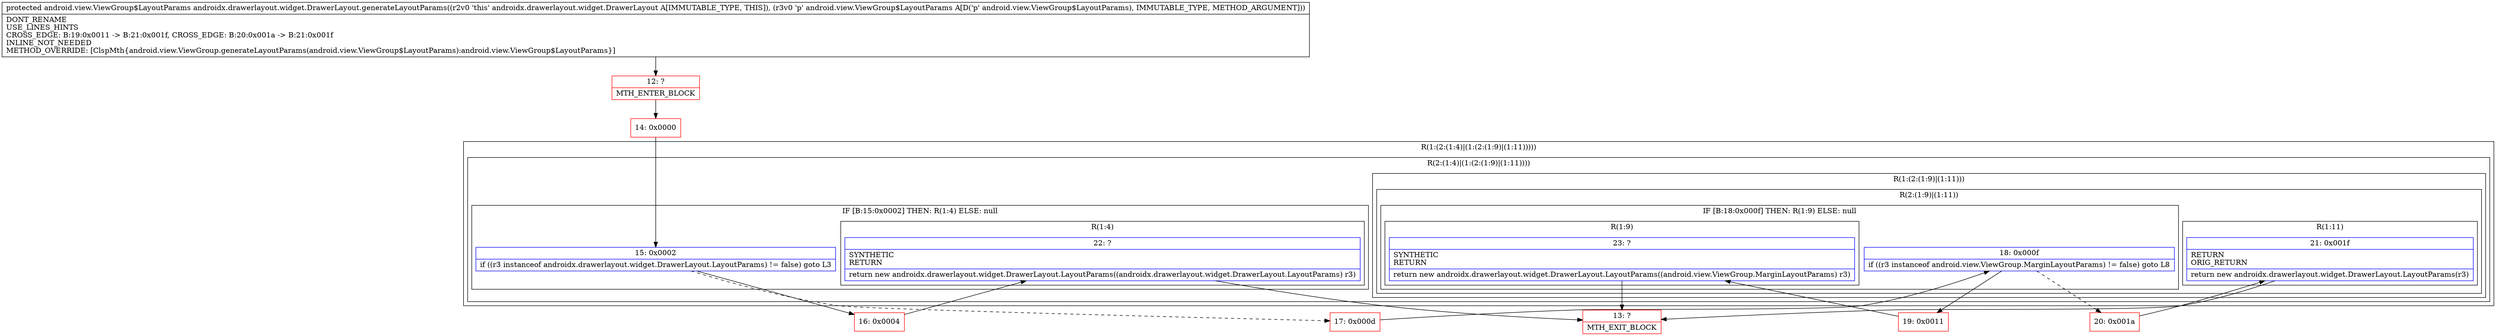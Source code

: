digraph "CFG forandroidx.drawerlayout.widget.DrawerLayout.generateLayoutParams(Landroid\/view\/ViewGroup$LayoutParams;)Landroid\/view\/ViewGroup$LayoutParams;" {
subgraph cluster_Region_850354256 {
label = "R(1:(2:(1:4)|(1:(2:(1:9)|(1:11)))))";
node [shape=record,color=blue];
subgraph cluster_Region_1953917959 {
label = "R(2:(1:4)|(1:(2:(1:9)|(1:11))))";
node [shape=record,color=blue];
subgraph cluster_IfRegion_922011362 {
label = "IF [B:15:0x0002] THEN: R(1:4) ELSE: null";
node [shape=record,color=blue];
Node_15 [shape=record,label="{15\:\ 0x0002|if ((r3 instanceof androidx.drawerlayout.widget.DrawerLayout.LayoutParams) != false) goto L3\l}"];
subgraph cluster_Region_210438519 {
label = "R(1:4)";
node [shape=record,color=blue];
Node_22 [shape=record,label="{22\:\ ?|SYNTHETIC\lRETURN\l|return new androidx.drawerlayout.widget.DrawerLayout.LayoutParams((androidx.drawerlayout.widget.DrawerLayout.LayoutParams) r3)\l}"];
}
}
subgraph cluster_Region_1173308758 {
label = "R(1:(2:(1:9)|(1:11)))";
node [shape=record,color=blue];
subgraph cluster_Region_46014392 {
label = "R(2:(1:9)|(1:11))";
node [shape=record,color=blue];
subgraph cluster_IfRegion_309140187 {
label = "IF [B:18:0x000f] THEN: R(1:9) ELSE: null";
node [shape=record,color=blue];
Node_18 [shape=record,label="{18\:\ 0x000f|if ((r3 instanceof android.view.ViewGroup.MarginLayoutParams) != false) goto L8\l}"];
subgraph cluster_Region_1190754640 {
label = "R(1:9)";
node [shape=record,color=blue];
Node_23 [shape=record,label="{23\:\ ?|SYNTHETIC\lRETURN\l|return new androidx.drawerlayout.widget.DrawerLayout.LayoutParams((android.view.ViewGroup.MarginLayoutParams) r3)\l}"];
}
}
subgraph cluster_Region_2038649132 {
label = "R(1:11)";
node [shape=record,color=blue];
Node_21 [shape=record,label="{21\:\ 0x001f|RETURN\lORIG_RETURN\l|return new androidx.drawerlayout.widget.DrawerLayout.LayoutParams(r3)\l}"];
}
}
}
}
}
Node_12 [shape=record,color=red,label="{12\:\ ?|MTH_ENTER_BLOCK\l}"];
Node_14 [shape=record,color=red,label="{14\:\ 0x0000}"];
Node_16 [shape=record,color=red,label="{16\:\ 0x0004}"];
Node_13 [shape=record,color=red,label="{13\:\ ?|MTH_EXIT_BLOCK\l}"];
Node_17 [shape=record,color=red,label="{17\:\ 0x000d}"];
Node_19 [shape=record,color=red,label="{19\:\ 0x0011}"];
Node_20 [shape=record,color=red,label="{20\:\ 0x001a}"];
MethodNode[shape=record,label="{protected android.view.ViewGroup$LayoutParams androidx.drawerlayout.widget.DrawerLayout.generateLayoutParams((r2v0 'this' androidx.drawerlayout.widget.DrawerLayout A[IMMUTABLE_TYPE, THIS]), (r3v0 'p' android.view.ViewGroup$LayoutParams A[D('p' android.view.ViewGroup$LayoutParams), IMMUTABLE_TYPE, METHOD_ARGUMENT]))  | DONT_RENAME\lUSE_LINES_HINTS\lCROSS_EDGE: B:19:0x0011 \-\> B:21:0x001f, CROSS_EDGE: B:20:0x001a \-\> B:21:0x001f\lINLINE_NOT_NEEDED\lMETHOD_OVERRIDE: [ClspMth\{android.view.ViewGroup.generateLayoutParams(android.view.ViewGroup$LayoutParams):android.view.ViewGroup$LayoutParams\}]\l}"];
MethodNode -> Node_12;Node_15 -> Node_16;
Node_15 -> Node_17[style=dashed];
Node_22 -> Node_13;
Node_18 -> Node_19;
Node_18 -> Node_20[style=dashed];
Node_23 -> Node_13;
Node_21 -> Node_13;
Node_12 -> Node_14;
Node_14 -> Node_15;
Node_16 -> Node_22;
Node_17 -> Node_18;
Node_19 -> Node_23;
Node_20 -> Node_21;
}

